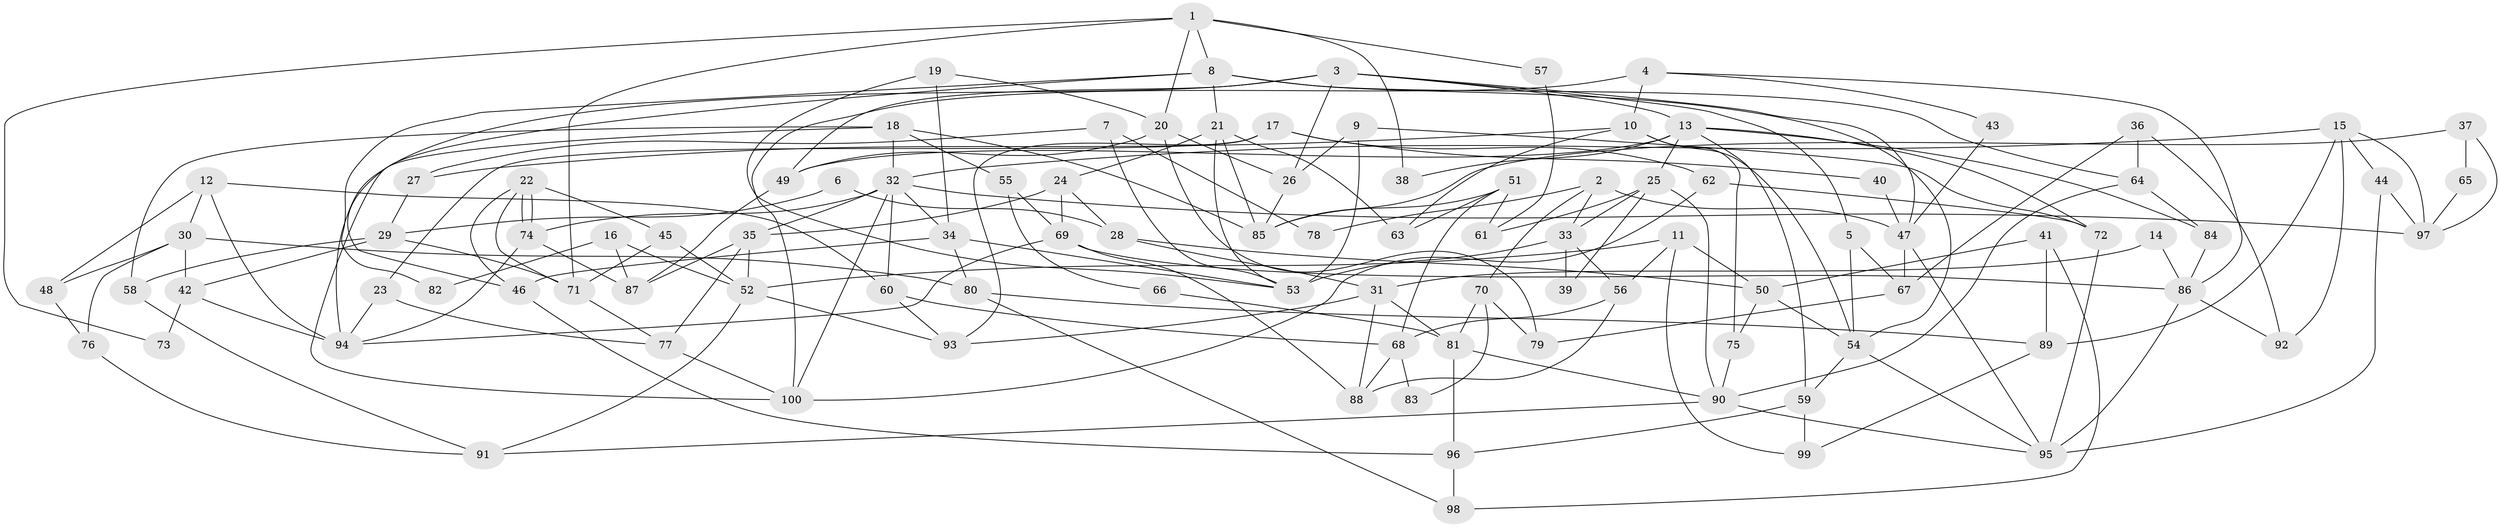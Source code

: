 // coarse degree distribution, {6: 0.14, 11: 0.04, 4: 0.12, 8: 0.08, 5: 0.14, 7: 0.06, 9: 0.02, 10: 0.04, 3: 0.16, 2: 0.18, 13: 0.02}
// Generated by graph-tools (version 1.1) at 2025/50/03/04/25 22:50:47]
// undirected, 100 vertices, 200 edges
graph export_dot {
  node [color=gray90,style=filled];
  1;
  2;
  3;
  4;
  5;
  6;
  7;
  8;
  9;
  10;
  11;
  12;
  13;
  14;
  15;
  16;
  17;
  18;
  19;
  20;
  21;
  22;
  23;
  24;
  25;
  26;
  27;
  28;
  29;
  30;
  31;
  32;
  33;
  34;
  35;
  36;
  37;
  38;
  39;
  40;
  41;
  42;
  43;
  44;
  45;
  46;
  47;
  48;
  49;
  50;
  51;
  52;
  53;
  54;
  55;
  56;
  57;
  58;
  59;
  60;
  61;
  62;
  63;
  64;
  65;
  66;
  67;
  68;
  69;
  70;
  71;
  72;
  73;
  74;
  75;
  76;
  77;
  78;
  79;
  80;
  81;
  82;
  83;
  84;
  85;
  86;
  87;
  88;
  89;
  90;
  91;
  92;
  93;
  94;
  95;
  96;
  97;
  98;
  99;
  100;
  1 -- 71;
  1 -- 20;
  1 -- 8;
  1 -- 38;
  1 -- 57;
  1 -- 73;
  2 -- 33;
  2 -- 70;
  2 -- 47;
  2 -- 78;
  3 -- 47;
  3 -- 94;
  3 -- 5;
  3 -- 13;
  3 -- 26;
  3 -- 49;
  4 -- 86;
  4 -- 10;
  4 -- 43;
  4 -- 100;
  5 -- 67;
  5 -- 54;
  6 -- 28;
  6 -- 29;
  7 -- 27;
  7 -- 53;
  7 -- 78;
  8 -- 46;
  8 -- 21;
  8 -- 54;
  8 -- 64;
  8 -- 82;
  9 -- 72;
  9 -- 26;
  9 -- 53;
  10 -- 54;
  10 -- 75;
  10 -- 27;
  10 -- 63;
  11 -- 99;
  11 -- 50;
  11 -- 52;
  11 -- 56;
  12 -- 60;
  12 -- 94;
  12 -- 30;
  12 -- 48;
  13 -- 49;
  13 -- 25;
  13 -- 38;
  13 -- 59;
  13 -- 72;
  13 -- 84;
  14 -- 31;
  14 -- 86;
  15 -- 32;
  15 -- 44;
  15 -- 89;
  15 -- 92;
  15 -- 97;
  16 -- 87;
  16 -- 52;
  16 -- 82;
  17 -- 93;
  17 -- 62;
  17 -- 23;
  17 -- 40;
  18 -- 32;
  18 -- 85;
  18 -- 55;
  18 -- 58;
  18 -- 100;
  19 -- 53;
  19 -- 34;
  19 -- 20;
  20 -- 49;
  20 -- 26;
  20 -- 79;
  21 -- 63;
  21 -- 24;
  21 -- 53;
  21 -- 85;
  22 -- 74;
  22 -- 74;
  22 -- 71;
  22 -- 45;
  22 -- 46;
  23 -- 77;
  23 -- 94;
  24 -- 28;
  24 -- 35;
  24 -- 69;
  25 -- 33;
  25 -- 39;
  25 -- 61;
  25 -- 90;
  26 -- 85;
  27 -- 29;
  28 -- 50;
  28 -- 31;
  29 -- 42;
  29 -- 58;
  29 -- 71;
  30 -- 76;
  30 -- 42;
  30 -- 48;
  30 -- 80;
  31 -- 93;
  31 -- 81;
  31 -- 88;
  32 -- 100;
  32 -- 35;
  32 -- 34;
  32 -- 60;
  32 -- 74;
  32 -- 97;
  33 -- 56;
  33 -- 53;
  33 -- 39;
  34 -- 53;
  34 -- 46;
  34 -- 80;
  35 -- 52;
  35 -- 77;
  35 -- 87;
  36 -- 92;
  36 -- 64;
  36 -- 67;
  37 -- 97;
  37 -- 85;
  37 -- 65;
  40 -- 47;
  41 -- 89;
  41 -- 98;
  41 -- 50;
  42 -- 94;
  42 -- 73;
  43 -- 47;
  44 -- 95;
  44 -- 97;
  45 -- 71;
  45 -- 52;
  46 -- 96;
  47 -- 95;
  47 -- 67;
  48 -- 76;
  49 -- 87;
  50 -- 54;
  50 -- 75;
  51 -- 85;
  51 -- 68;
  51 -- 61;
  51 -- 63;
  52 -- 91;
  52 -- 93;
  54 -- 59;
  54 -- 95;
  55 -- 69;
  55 -- 66;
  56 -- 88;
  56 -- 68;
  57 -- 61;
  58 -- 91;
  59 -- 96;
  59 -- 99;
  60 -- 68;
  60 -- 93;
  62 -- 100;
  62 -- 72;
  64 -- 90;
  64 -- 84;
  65 -- 97;
  66 -- 81;
  67 -- 79;
  68 -- 88;
  68 -- 83;
  69 -- 94;
  69 -- 86;
  69 -- 88;
  70 -- 81;
  70 -- 79;
  70 -- 83;
  71 -- 77;
  72 -- 95;
  74 -- 87;
  74 -- 94;
  75 -- 90;
  76 -- 91;
  77 -- 100;
  80 -- 89;
  80 -- 98;
  81 -- 90;
  81 -- 96;
  84 -- 86;
  86 -- 92;
  86 -- 95;
  89 -- 99;
  90 -- 95;
  90 -- 91;
  96 -- 98;
}

